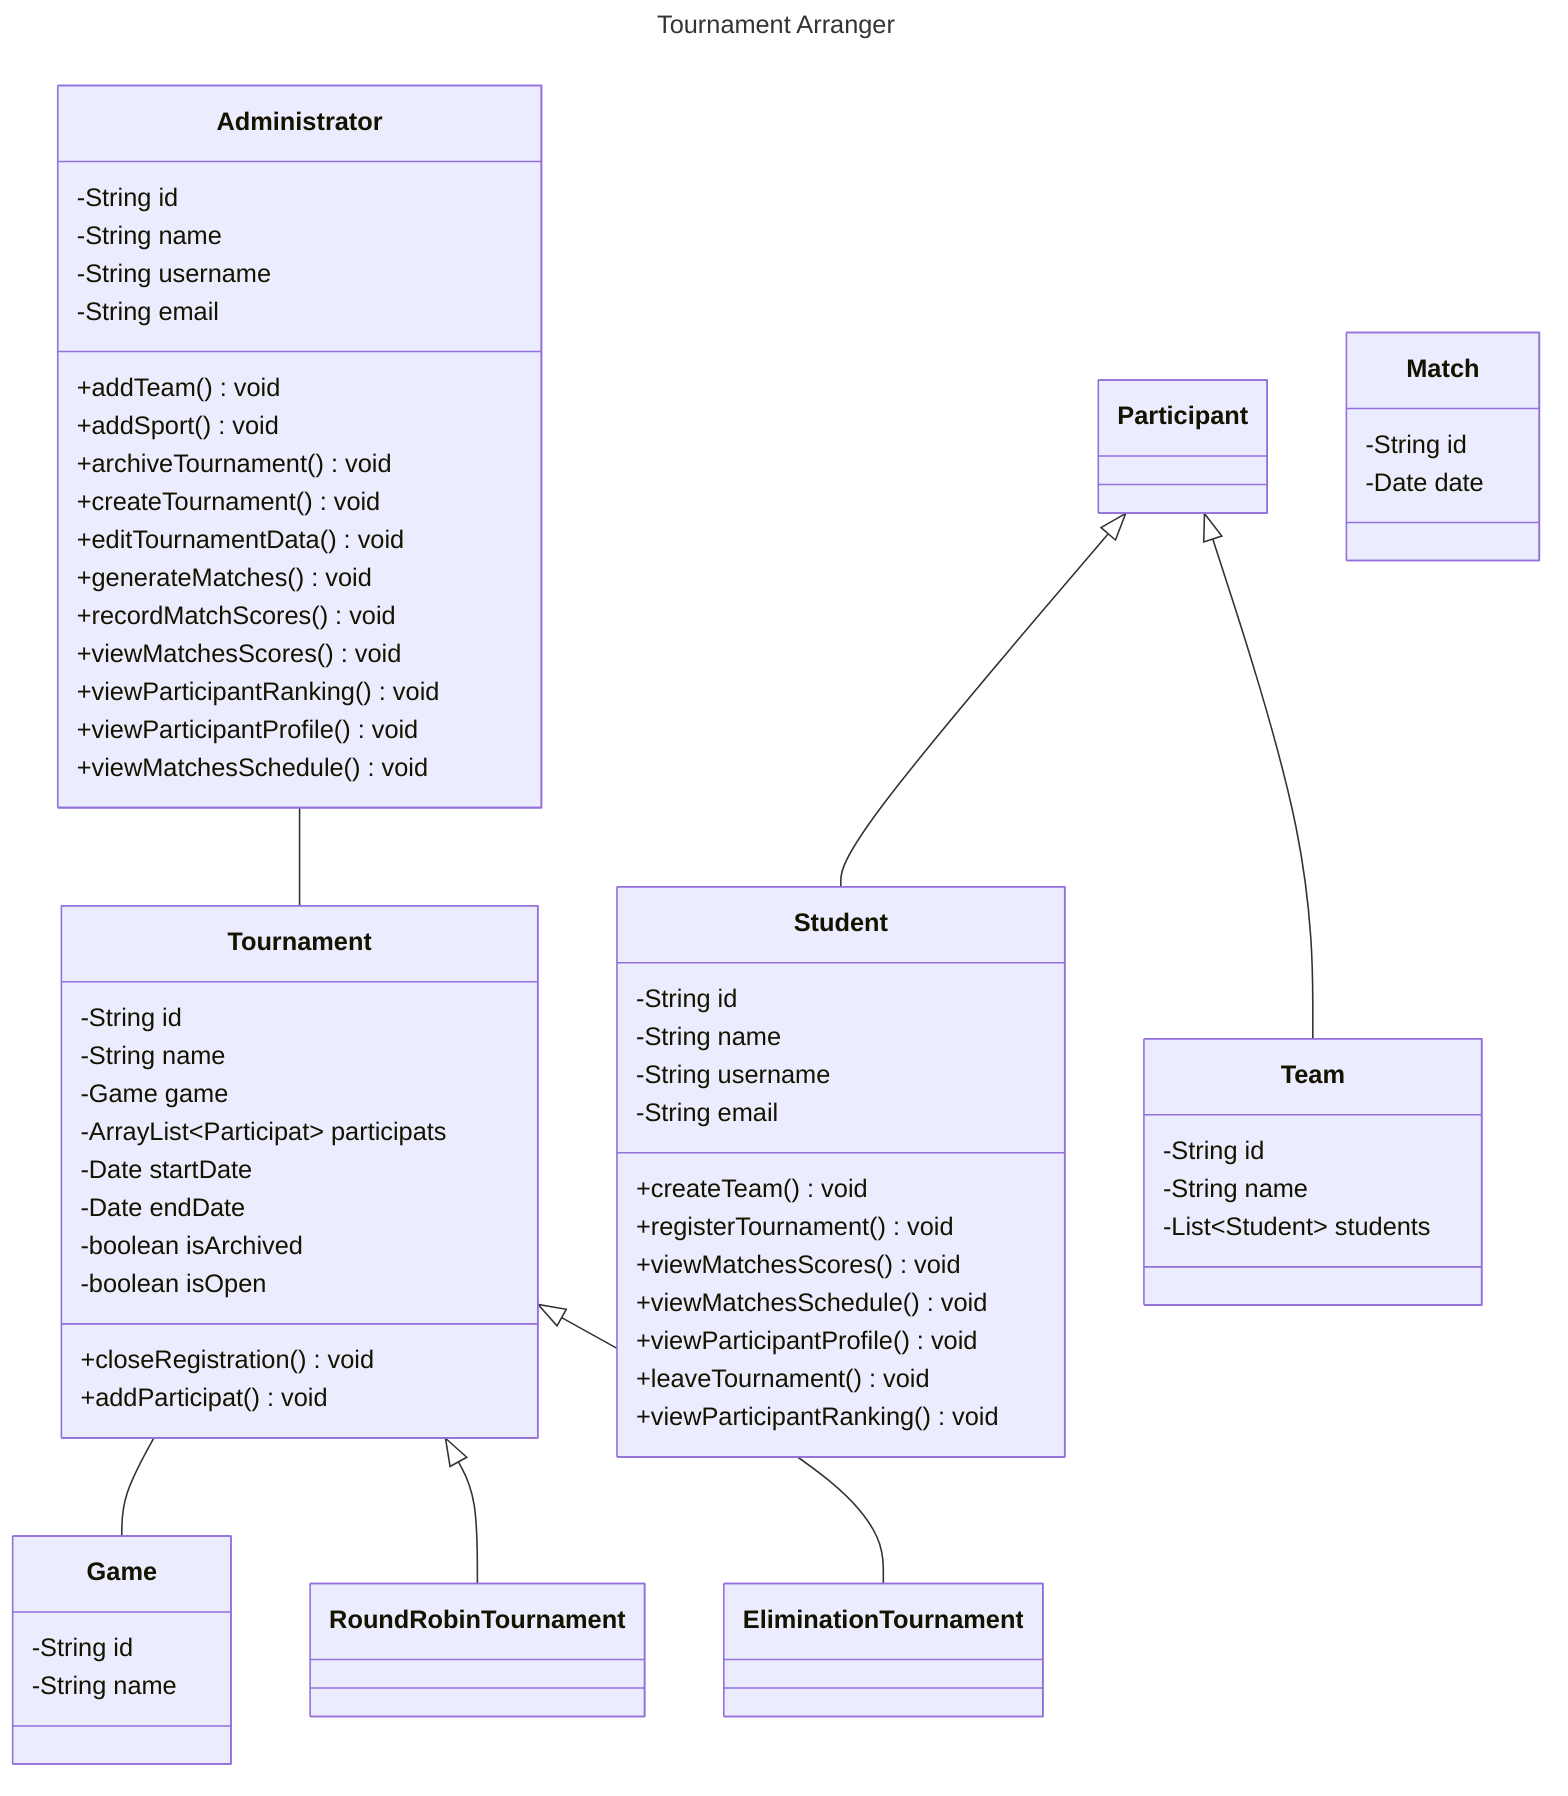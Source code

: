 ---
title: Tournament Arranger
---
classDiagram
    class Administrator {
        -String id
        -String name
        -String username
        -String email
    }
    Administrator: +addTeam() void
    Administrator: +addSport() void
    Administrator: +archiveTournament() void
    Administrator: +createTournament() void
    Administrator: +editTournamentData() void
    Administrator: +generateMatches() void
    Administrator: +recordMatchScores() void
    Administrator: +viewMatchesScores() void
    Administrator: +viewParticipantRanking() void
    Administrator: +viewParticipantProfile() void
    Administrator: +viewMatchesSchedule() void
    Administrator -- Tournament

    class Participant {
    }

    class Student {
        -String id
        -String name
        -String username
        -String email
    }
    %% history with rank of each tournament
    Student: +createTeam() void
    Student: +registerTournament() void
    Student: +viewMatchesScores() void
    Student: +viewMatchesSchedule() void
    Student: +viewParticipantProfile() void
    Student: +leaveTournament() void
    Student: +viewParticipantRanking() void

    Participant <|-- Student

    class Team {
        -String id
        -String name
        -List~Student~ students
    }
    %% what tournament they are participating in
    Participant <|-- Team

    class Game {
        -String id
        -String name
    }

    class Tournament {
        -String id
        -String name
        -Game game
        -ArrayList~Participat~ participats
        -Date startDate
        -Date endDate
        -boolean isArchived
        -boolean isOpen
    }
    Tournament: +closeRegistration() void
    Tournament: +addParticipat() void
    Tournament -- Game

    class RoundRobinTournament {
    }
    Tournament <|-- RoundRobinTournament

    class EliminationTournament {
    }
    Tournament <|-- EliminationTournament

    class Match {
        -String id
        -Date date
    }
    %% how to distance between elimination and round robin tournament
